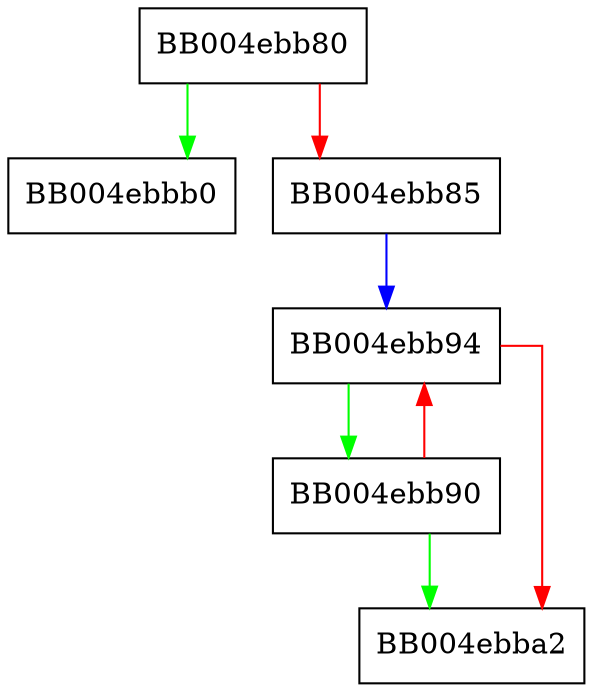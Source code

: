 digraph ssl_x509err2alert {
  node [shape="box"];
  graph [splines=ortho];
  BB004ebb80 -> BB004ebbb0 [color="green"];
  BB004ebb80 -> BB004ebb85 [color="red"];
  BB004ebb85 -> BB004ebb94 [color="blue"];
  BB004ebb90 -> BB004ebba2 [color="green"];
  BB004ebb90 -> BB004ebb94 [color="red"];
  BB004ebb94 -> BB004ebb90 [color="green"];
  BB004ebb94 -> BB004ebba2 [color="red"];
}